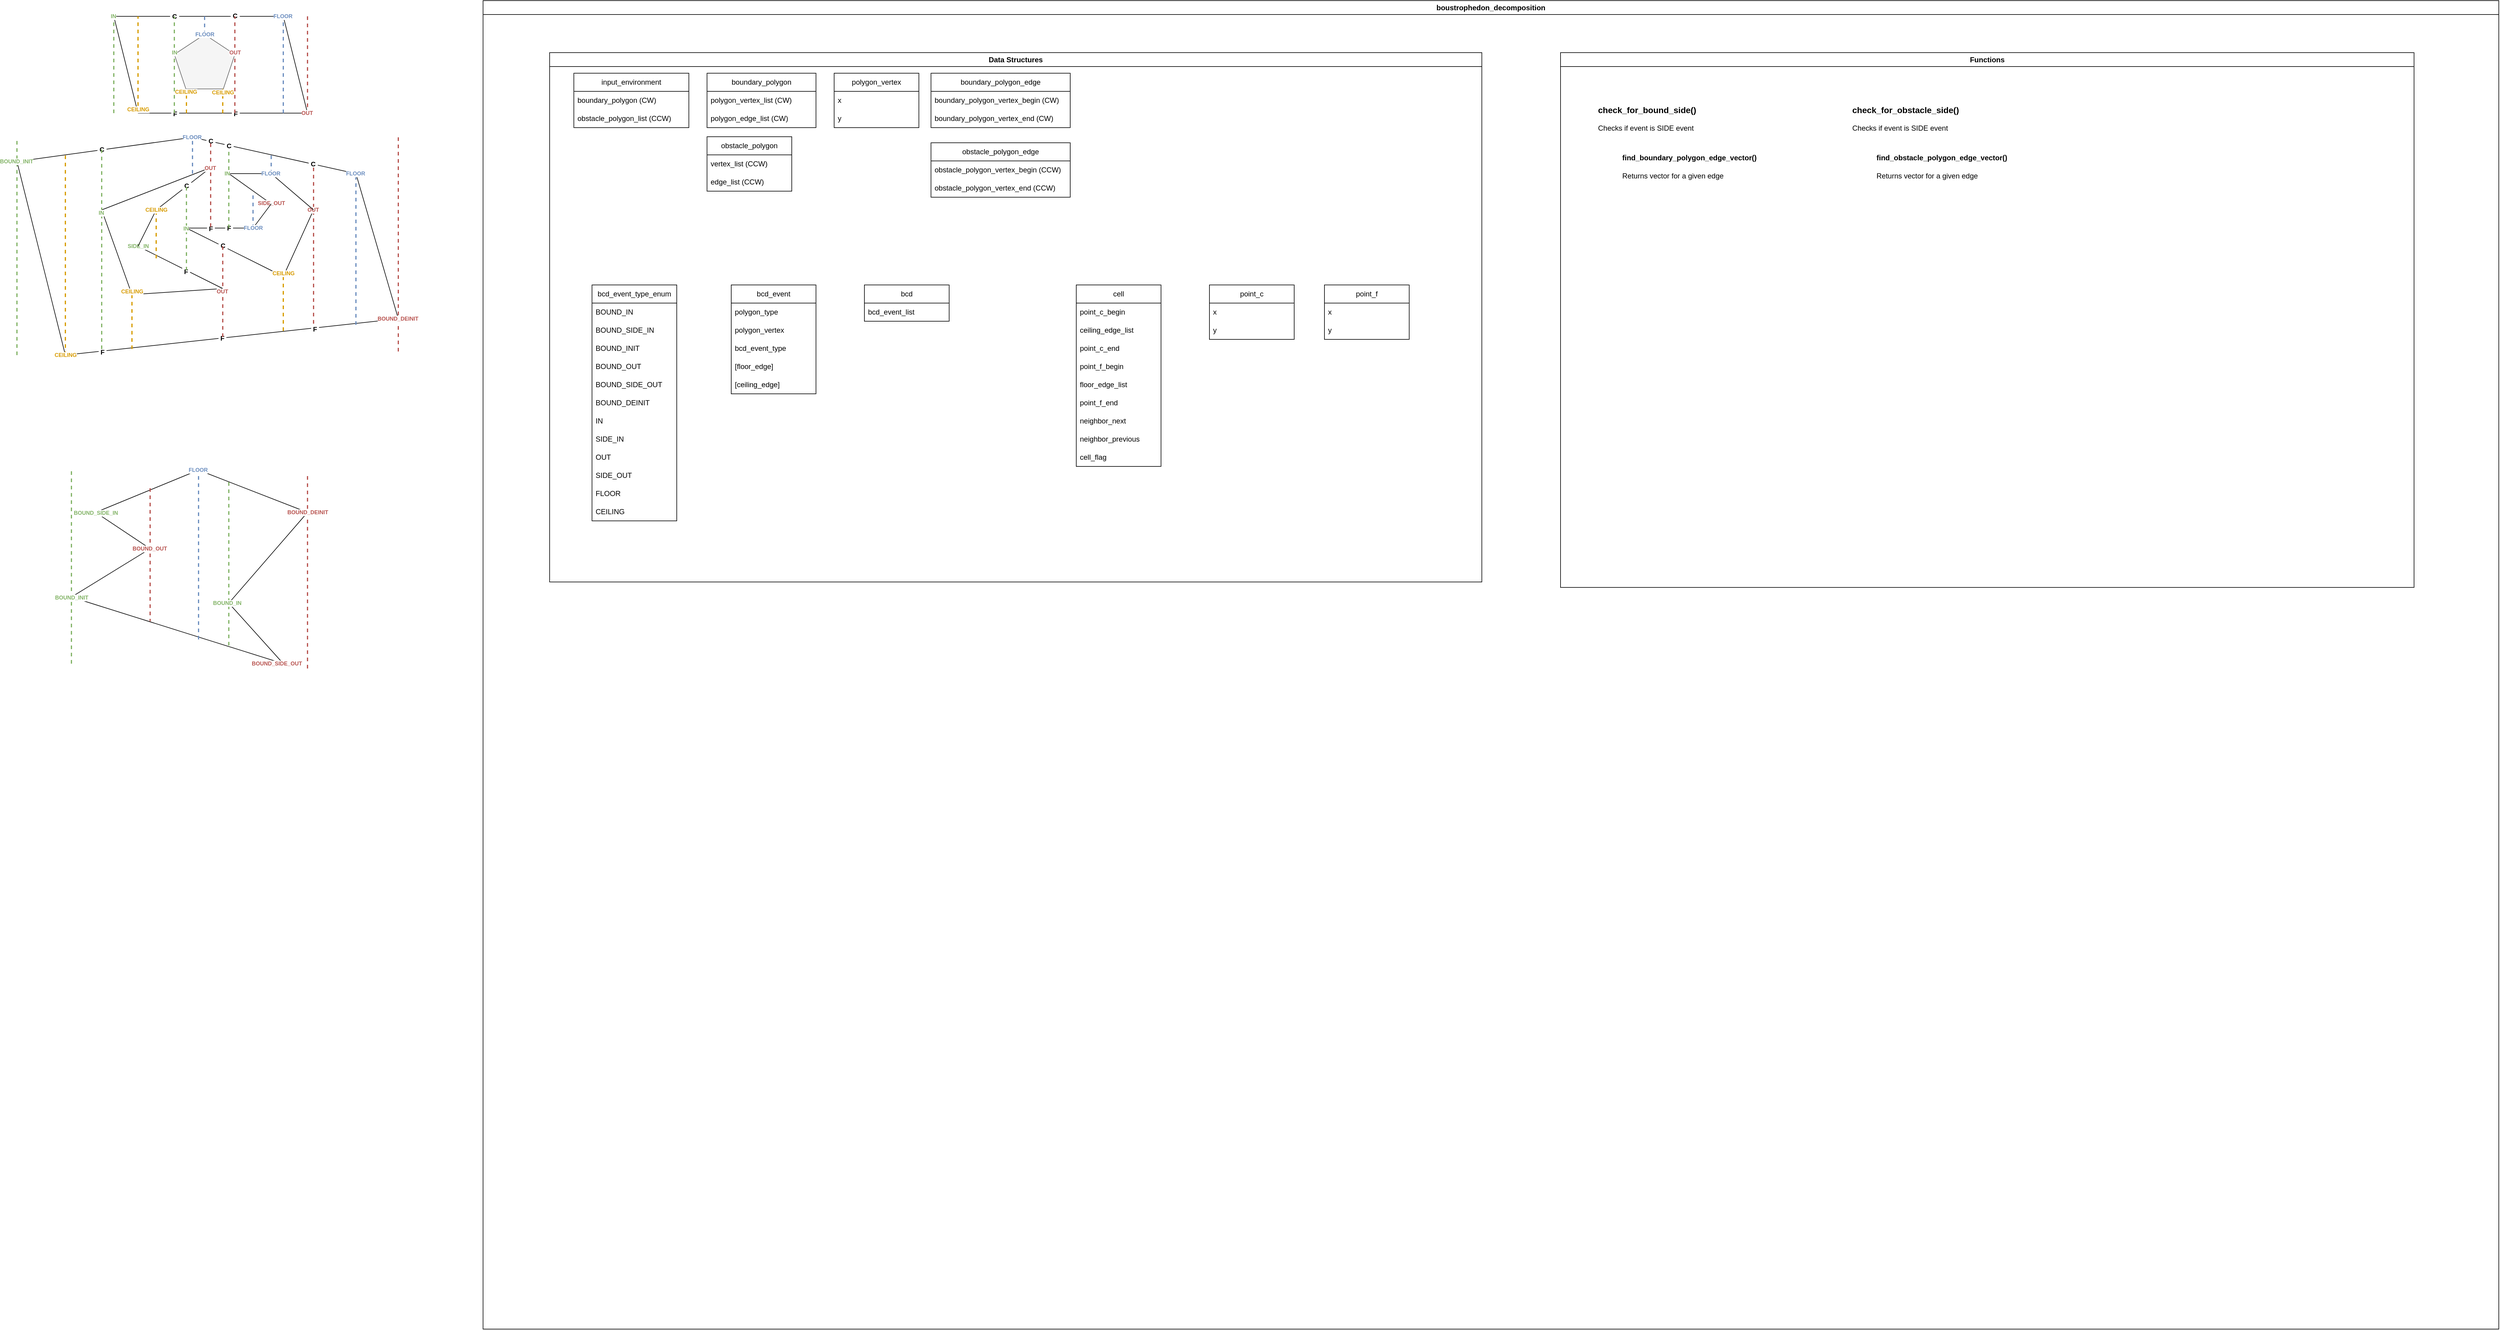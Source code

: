 <mxfile version="28.0.9">
  <diagram name="Puslapis-1" id="qQNCXEhpf6QIPhXDO2md">
    <mxGraphModel dx="2251" dy="593" grid="1" gridSize="10" guides="1" tooltips="1" connect="1" arrows="1" fold="1" page="1" pageScale="1" pageWidth="827" pageHeight="1169" math="0" shadow="0">
      <root>
        <mxCell id="0" />
        <mxCell id="1" parent="0" />
        <mxCell id="4sAh1MofpvRChZBrOxMm-9" value="boustrophedon_decomposition" style="swimlane;whiteSpace=wrap;html=1;" parent="1" vertex="1">
          <mxGeometry x="10" y="14" width="3330" height="2196" as="geometry" />
        </mxCell>
        <mxCell id="4sAh1MofpvRChZBrOxMm-205" value="" style="group" parent="4sAh1MofpvRChZBrOxMm-9" vertex="1" connectable="0">
          <mxGeometry x="110" y="86" width="1540" height="875" as="geometry" />
        </mxCell>
        <mxCell id="4sAh1MofpvRChZBrOxMm-10" value="boundary_polygon" style="swimlane;fontStyle=0;childLayout=stackLayout;horizontal=1;startSize=30;horizontalStack=0;resizeParent=1;resizeParentMax=0;resizeLast=0;collapsible=1;marginBottom=0;whiteSpace=wrap;html=1;" parent="4sAh1MofpvRChZBrOxMm-205" vertex="1">
          <mxGeometry x="260" y="34" width="180" height="90" as="geometry" />
        </mxCell>
        <mxCell id="4sAh1MofpvRChZBrOxMm-12" value="polygon_vertex_list (CW)" style="text;strokeColor=none;fillColor=none;align=left;verticalAlign=middle;spacingLeft=4;spacingRight=4;overflow=hidden;points=[[0,0.5],[1,0.5]];portConstraint=eastwest;rotatable=0;whiteSpace=wrap;html=1;" parent="4sAh1MofpvRChZBrOxMm-10" vertex="1">
          <mxGeometry y="30" width="180" height="30" as="geometry" />
        </mxCell>
        <mxCell id="4sAh1MofpvRChZBrOxMm-18" value="polygon_edge_list (CW)" style="text;strokeColor=none;fillColor=none;align=left;verticalAlign=middle;spacingLeft=4;spacingRight=4;overflow=hidden;points=[[0,0.5],[1,0.5]];portConstraint=eastwest;rotatable=0;whiteSpace=wrap;html=1;" parent="4sAh1MofpvRChZBrOxMm-10" vertex="1">
          <mxGeometry y="60" width="180" height="30" as="geometry" />
        </mxCell>
        <mxCell id="4sAh1MofpvRChZBrOxMm-14" value="polygon_vertex" style="swimlane;fontStyle=0;childLayout=stackLayout;horizontal=1;startSize=30;horizontalStack=0;resizeParent=1;resizeParentMax=0;resizeLast=0;collapsible=1;marginBottom=0;whiteSpace=wrap;html=1;" parent="4sAh1MofpvRChZBrOxMm-205" vertex="1">
          <mxGeometry x="470" y="34" width="140" height="90" as="geometry" />
        </mxCell>
        <mxCell id="4sAh1MofpvRChZBrOxMm-15" value="x" style="text;strokeColor=none;fillColor=none;align=left;verticalAlign=middle;spacingLeft=4;spacingRight=4;overflow=hidden;points=[[0,0.5],[1,0.5]];portConstraint=eastwest;rotatable=0;whiteSpace=wrap;html=1;" parent="4sAh1MofpvRChZBrOxMm-14" vertex="1">
          <mxGeometry y="30" width="140" height="30" as="geometry" />
        </mxCell>
        <mxCell id="4sAh1MofpvRChZBrOxMm-16" value="y" style="text;strokeColor=none;fillColor=none;align=left;verticalAlign=middle;spacingLeft=4;spacingRight=4;overflow=hidden;points=[[0,0.5],[1,0.5]];portConstraint=eastwest;rotatable=0;whiteSpace=wrap;html=1;" parent="4sAh1MofpvRChZBrOxMm-14" vertex="1">
          <mxGeometry y="60" width="140" height="30" as="geometry" />
        </mxCell>
        <mxCell id="4sAh1MofpvRChZBrOxMm-19" value="boundary_polygon_edge" style="swimlane;fontStyle=0;childLayout=stackLayout;horizontal=1;startSize=30;horizontalStack=0;resizeParent=1;resizeParentMax=0;resizeLast=0;collapsible=1;marginBottom=0;whiteSpace=wrap;html=1;" parent="4sAh1MofpvRChZBrOxMm-205" vertex="1">
          <mxGeometry x="630" y="34" width="230" height="90" as="geometry" />
        </mxCell>
        <mxCell id="4sAh1MofpvRChZBrOxMm-20" value="&lt;span style=&quot;text-align: center;&quot;&gt;boundary_&lt;/span&gt;polygon_vertex_begin (CW)" style="text;strokeColor=none;fillColor=none;align=left;verticalAlign=middle;spacingLeft=4;spacingRight=4;overflow=hidden;points=[[0,0.5],[1,0.5]];portConstraint=eastwest;rotatable=0;whiteSpace=wrap;html=1;" parent="4sAh1MofpvRChZBrOxMm-19" vertex="1">
          <mxGeometry y="30" width="230" height="30" as="geometry" />
        </mxCell>
        <mxCell id="4sAh1MofpvRChZBrOxMm-21" value="&lt;span style=&quot;text-align: center;&quot;&gt;boundary_&lt;/span&gt;polygon_vertex_end (CW)" style="text;strokeColor=none;fillColor=none;align=left;verticalAlign=middle;spacingLeft=4;spacingRight=4;overflow=hidden;points=[[0,0.5],[1,0.5]];portConstraint=eastwest;rotatable=0;whiteSpace=wrap;html=1;" parent="4sAh1MofpvRChZBrOxMm-19" vertex="1">
          <mxGeometry y="60" width="230" height="30" as="geometry" />
        </mxCell>
        <mxCell id="4sAh1MofpvRChZBrOxMm-25" value="obstacle_polygon" style="swimlane;fontStyle=0;childLayout=stackLayout;horizontal=1;startSize=30;horizontalStack=0;resizeParent=1;resizeParentMax=0;resizeLast=0;collapsible=1;marginBottom=0;whiteSpace=wrap;html=1;" parent="4sAh1MofpvRChZBrOxMm-205" vertex="1">
          <mxGeometry x="260" y="139" width="140" height="90" as="geometry" />
        </mxCell>
        <mxCell id="4sAh1MofpvRChZBrOxMm-26" value="vertex_list (CCW)" style="text;strokeColor=none;fillColor=none;align=left;verticalAlign=middle;spacingLeft=4;spacingRight=4;overflow=hidden;points=[[0,0.5],[1,0.5]];portConstraint=eastwest;rotatable=0;whiteSpace=wrap;html=1;" parent="4sAh1MofpvRChZBrOxMm-25" vertex="1">
          <mxGeometry y="30" width="140" height="30" as="geometry" />
        </mxCell>
        <mxCell id="4sAh1MofpvRChZBrOxMm-27" value="edge_list (CCW)" style="text;strokeColor=none;fillColor=none;align=left;verticalAlign=middle;spacingLeft=4;spacingRight=4;overflow=hidden;points=[[0,0.5],[1,0.5]];portConstraint=eastwest;rotatable=0;whiteSpace=wrap;html=1;" parent="4sAh1MofpvRChZBrOxMm-25" vertex="1">
          <mxGeometry y="60" width="140" height="30" as="geometry" />
        </mxCell>
        <mxCell id="4sAh1MofpvRChZBrOxMm-29" value="bcd_event_type_enum" style="swimlane;fontStyle=0;childLayout=stackLayout;horizontal=1;startSize=30;horizontalStack=0;resizeParent=1;resizeParentMax=0;resizeLast=0;collapsible=1;marginBottom=0;whiteSpace=wrap;html=1;" parent="4sAh1MofpvRChZBrOxMm-205" vertex="1">
          <mxGeometry x="70" y="384" width="140" height="390" as="geometry" />
        </mxCell>
        <mxCell id="4sAh1MofpvRChZBrOxMm-177" value="BOUND_IN" style="text;strokeColor=none;fillColor=none;align=left;verticalAlign=middle;spacingLeft=4;spacingRight=4;overflow=hidden;points=[[0,0.5],[1,0.5]];portConstraint=eastwest;rotatable=0;whiteSpace=wrap;html=1;" parent="4sAh1MofpvRChZBrOxMm-29" vertex="1">
          <mxGeometry y="30" width="140" height="30" as="geometry" />
        </mxCell>
        <mxCell id="4sAh1MofpvRChZBrOxMm-202" value="BOUND_SIDE_IN" style="text;strokeColor=none;fillColor=none;align=left;verticalAlign=middle;spacingLeft=4;spacingRight=4;overflow=hidden;points=[[0,0.5],[1,0.5]];portConstraint=eastwest;rotatable=0;whiteSpace=wrap;html=1;" parent="4sAh1MofpvRChZBrOxMm-29" vertex="1">
          <mxGeometry y="60" width="140" height="30" as="geometry" />
        </mxCell>
        <mxCell id="4sAh1MofpvRChZBrOxMm-191" value="BOUND_INIT" style="text;strokeColor=none;fillColor=none;align=left;verticalAlign=middle;spacingLeft=4;spacingRight=4;overflow=hidden;points=[[0,0.5],[1,0.5]];portConstraint=eastwest;rotatable=0;whiteSpace=wrap;html=1;" parent="4sAh1MofpvRChZBrOxMm-29" vertex="1">
          <mxGeometry y="90" width="140" height="30" as="geometry" />
        </mxCell>
        <mxCell id="4sAh1MofpvRChZBrOxMm-178" value="BOUND_OUT" style="text;strokeColor=none;fillColor=none;align=left;verticalAlign=middle;spacingLeft=4;spacingRight=4;overflow=hidden;points=[[0,0.5],[1,0.5]];portConstraint=eastwest;rotatable=0;whiteSpace=wrap;html=1;" parent="4sAh1MofpvRChZBrOxMm-29" vertex="1">
          <mxGeometry y="120" width="140" height="30" as="geometry" />
        </mxCell>
        <mxCell id="4sAh1MofpvRChZBrOxMm-203" value="BOUND_SIDE_OUT" style="text;strokeColor=none;fillColor=none;align=left;verticalAlign=middle;spacingLeft=4;spacingRight=4;overflow=hidden;points=[[0,0.5],[1,0.5]];portConstraint=eastwest;rotatable=0;whiteSpace=wrap;html=1;" parent="4sAh1MofpvRChZBrOxMm-29" vertex="1">
          <mxGeometry y="150" width="140" height="30" as="geometry" />
        </mxCell>
        <mxCell id="4sAh1MofpvRChZBrOxMm-192" value="BOUND_DEINIT" style="text;strokeColor=none;fillColor=none;align=left;verticalAlign=middle;spacingLeft=4;spacingRight=4;overflow=hidden;points=[[0,0.5],[1,0.5]];portConstraint=eastwest;rotatable=0;whiteSpace=wrap;html=1;" parent="4sAh1MofpvRChZBrOxMm-29" vertex="1">
          <mxGeometry y="180" width="140" height="30" as="geometry" />
        </mxCell>
        <mxCell id="4sAh1MofpvRChZBrOxMm-30" value="IN" style="text;strokeColor=none;fillColor=none;align=left;verticalAlign=middle;spacingLeft=4;spacingRight=4;overflow=hidden;points=[[0,0.5],[1,0.5]];portConstraint=eastwest;rotatable=0;whiteSpace=wrap;html=1;" parent="4sAh1MofpvRChZBrOxMm-29" vertex="1">
          <mxGeometry y="210" width="140" height="30" as="geometry" />
        </mxCell>
        <mxCell id="4sAh1MofpvRChZBrOxMm-175" value="SIDE_IN" style="text;strokeColor=none;fillColor=none;align=left;verticalAlign=middle;spacingLeft=4;spacingRight=4;overflow=hidden;points=[[0,0.5],[1,0.5]];portConstraint=eastwest;rotatable=0;whiteSpace=wrap;html=1;" parent="4sAh1MofpvRChZBrOxMm-29" vertex="1">
          <mxGeometry y="240" width="140" height="30" as="geometry" />
        </mxCell>
        <mxCell id="4sAh1MofpvRChZBrOxMm-33" value="OUT" style="text;strokeColor=none;fillColor=none;align=left;verticalAlign=middle;spacingLeft=4;spacingRight=4;overflow=hidden;points=[[0,0.5],[1,0.5]];portConstraint=eastwest;rotatable=0;whiteSpace=wrap;html=1;" parent="4sAh1MofpvRChZBrOxMm-29" vertex="1">
          <mxGeometry y="270" width="140" height="30" as="geometry" />
        </mxCell>
        <mxCell id="4sAh1MofpvRChZBrOxMm-176" value="SIDE_OUT" style="text;strokeColor=none;fillColor=none;align=left;verticalAlign=middle;spacingLeft=4;spacingRight=4;overflow=hidden;points=[[0,0.5],[1,0.5]];portConstraint=eastwest;rotatable=0;whiteSpace=wrap;html=1;" parent="4sAh1MofpvRChZBrOxMm-29" vertex="1">
          <mxGeometry y="300" width="140" height="30" as="geometry" />
        </mxCell>
        <mxCell id="4sAh1MofpvRChZBrOxMm-31" value="FLOOR" style="text;strokeColor=none;fillColor=none;align=left;verticalAlign=middle;spacingLeft=4;spacingRight=4;overflow=hidden;points=[[0,0.5],[1,0.5]];portConstraint=eastwest;rotatable=0;whiteSpace=wrap;html=1;" parent="4sAh1MofpvRChZBrOxMm-29" vertex="1">
          <mxGeometry y="330" width="140" height="30" as="geometry" />
        </mxCell>
        <mxCell id="4sAh1MofpvRChZBrOxMm-32" value="CEILING" style="text;strokeColor=none;fillColor=none;align=left;verticalAlign=middle;spacingLeft=4;spacingRight=4;overflow=hidden;points=[[0,0.5],[1,0.5]];portConstraint=eastwest;rotatable=0;whiteSpace=wrap;html=1;" parent="4sAh1MofpvRChZBrOxMm-29" vertex="1">
          <mxGeometry y="360" width="140" height="30" as="geometry" />
        </mxCell>
        <mxCell id="4sAh1MofpvRChZBrOxMm-5" value="input_environment" style="swimlane;fontStyle=0;childLayout=stackLayout;horizontal=1;startSize=30;horizontalStack=0;resizeParent=1;resizeParentMax=0;resizeLast=0;collapsible=1;marginBottom=0;whiteSpace=wrap;html=1;" parent="4sAh1MofpvRChZBrOxMm-205" vertex="1">
          <mxGeometry x="40" y="34" width="190" height="90" as="geometry" />
        </mxCell>
        <mxCell id="4sAh1MofpvRChZBrOxMm-7" value="boundary_polygon (CW)" style="text;strokeColor=none;fillColor=none;align=left;verticalAlign=middle;spacingLeft=4;spacingRight=4;overflow=hidden;points=[[0,0.5],[1,0.5]];portConstraint=eastwest;rotatable=0;whiteSpace=wrap;html=1;" parent="4sAh1MofpvRChZBrOxMm-5" vertex="1">
          <mxGeometry y="30" width="190" height="30" as="geometry" />
        </mxCell>
        <mxCell id="4sAh1MofpvRChZBrOxMm-8" value="obstacle_polygon_list (CCW)" style="text;strokeColor=none;fillColor=none;align=left;verticalAlign=middle;spacingLeft=4;spacingRight=4;overflow=hidden;points=[[0,0.5],[1,0.5]];portConstraint=eastwest;rotatable=0;whiteSpace=wrap;html=1;" parent="4sAh1MofpvRChZBrOxMm-5" vertex="1">
          <mxGeometry y="60" width="190" height="30" as="geometry" />
        </mxCell>
        <mxCell id="4sAh1MofpvRChZBrOxMm-128" value="obstacle_polygon_edge" style="swimlane;fontStyle=0;childLayout=stackLayout;horizontal=1;startSize=30;horizontalStack=0;resizeParent=1;resizeParentMax=0;resizeLast=0;collapsible=1;marginBottom=0;whiteSpace=wrap;html=1;" parent="4sAh1MofpvRChZBrOxMm-205" vertex="1">
          <mxGeometry x="630" y="149" width="230" height="90" as="geometry" />
        </mxCell>
        <mxCell id="4sAh1MofpvRChZBrOxMm-129" value="&lt;span style=&quot;text-align: center;&quot;&gt;obstacle_&lt;/span&gt;polygon_vertex_begin (CCW)" style="text;strokeColor=none;fillColor=none;align=left;verticalAlign=middle;spacingLeft=4;spacingRight=4;overflow=hidden;points=[[0,0.5],[1,0.5]];portConstraint=eastwest;rotatable=0;whiteSpace=wrap;html=1;" parent="4sAh1MofpvRChZBrOxMm-128" vertex="1">
          <mxGeometry y="30" width="230" height="30" as="geometry" />
        </mxCell>
        <mxCell id="4sAh1MofpvRChZBrOxMm-130" value="&lt;span style=&quot;text-align: center;&quot;&gt;obstacle_&lt;/span&gt;polygon_vertex_end (CCW)" style="text;strokeColor=none;fillColor=none;align=left;verticalAlign=middle;spacingLeft=4;spacingRight=4;overflow=hidden;points=[[0,0.5],[1,0.5]];portConstraint=eastwest;rotatable=0;whiteSpace=wrap;html=1;" parent="4sAh1MofpvRChZBrOxMm-128" vertex="1">
          <mxGeometry y="60" width="230" height="30" as="geometry" />
        </mxCell>
        <mxCell id="4sAh1MofpvRChZBrOxMm-124" value="bcd_event" style="swimlane;fontStyle=0;childLayout=stackLayout;horizontal=1;startSize=30;horizontalStack=0;resizeParent=1;resizeParentMax=0;resizeLast=0;collapsible=1;marginBottom=0;whiteSpace=wrap;html=1;" parent="4sAh1MofpvRChZBrOxMm-205" vertex="1">
          <mxGeometry x="300" y="384" width="140" height="180" as="geometry" />
        </mxCell>
        <mxCell id="4sAh1MofpvRChZBrOxMm-131" value="polygon_type" style="text;strokeColor=none;fillColor=none;align=left;verticalAlign=middle;spacingLeft=4;spacingRight=4;overflow=hidden;points=[[0,0.5],[1,0.5]];portConstraint=eastwest;rotatable=0;whiteSpace=wrap;html=1;" parent="4sAh1MofpvRChZBrOxMm-124" vertex="1">
          <mxGeometry y="30" width="140" height="30" as="geometry" />
        </mxCell>
        <mxCell id="4sAh1MofpvRChZBrOxMm-125" value="polygon_vertex" style="text;strokeColor=none;fillColor=none;align=left;verticalAlign=middle;spacingLeft=4;spacingRight=4;overflow=hidden;points=[[0,0.5],[1,0.5]];portConstraint=eastwest;rotatable=0;whiteSpace=wrap;html=1;" parent="4sAh1MofpvRChZBrOxMm-124" vertex="1">
          <mxGeometry y="60" width="140" height="30" as="geometry" />
        </mxCell>
        <mxCell id="4sAh1MofpvRChZBrOxMm-126" value="bcd_event_type" style="text;strokeColor=none;fillColor=none;align=left;verticalAlign=middle;spacingLeft=4;spacingRight=4;overflow=hidden;points=[[0,0.5],[1,0.5]];portConstraint=eastwest;rotatable=0;whiteSpace=wrap;html=1;" parent="4sAh1MofpvRChZBrOxMm-124" vertex="1">
          <mxGeometry y="90" width="140" height="30" as="geometry" />
        </mxCell>
        <mxCell id="4sAh1MofpvRChZBrOxMm-127" value="[floor_edge]" style="text;strokeColor=none;fillColor=none;align=left;verticalAlign=middle;spacingLeft=4;spacingRight=4;overflow=hidden;points=[[0,0.5],[1,0.5]];portConstraint=eastwest;rotatable=0;whiteSpace=wrap;html=1;" parent="4sAh1MofpvRChZBrOxMm-124" vertex="1">
          <mxGeometry y="120" width="140" height="30" as="geometry" />
        </mxCell>
        <mxCell id="4sAh1MofpvRChZBrOxMm-132" value="[ceiling_edge]" style="text;strokeColor=none;fillColor=none;align=left;verticalAlign=middle;spacingLeft=4;spacingRight=4;overflow=hidden;points=[[0,0.5],[1,0.5]];portConstraint=eastwest;rotatable=0;whiteSpace=wrap;html=1;" parent="4sAh1MofpvRChZBrOxMm-124" vertex="1">
          <mxGeometry y="150" width="140" height="30" as="geometry" />
        </mxCell>
        <mxCell id="4sAh1MofpvRChZBrOxMm-133" value="bcd" style="swimlane;fontStyle=0;childLayout=stackLayout;horizontal=1;startSize=30;horizontalStack=0;resizeParent=1;resizeParentMax=0;resizeLast=0;collapsible=1;marginBottom=0;whiteSpace=wrap;html=1;" parent="4sAh1MofpvRChZBrOxMm-205" vertex="1">
          <mxGeometry x="520" y="384" width="140" height="60" as="geometry" />
        </mxCell>
        <mxCell id="4sAh1MofpvRChZBrOxMm-134" value="bcd_event_list" style="text;strokeColor=none;fillColor=none;align=left;verticalAlign=middle;spacingLeft=4;spacingRight=4;overflow=hidden;points=[[0,0.5],[1,0.5]];portConstraint=eastwest;rotatable=0;whiteSpace=wrap;html=1;" parent="4sAh1MofpvRChZBrOxMm-133" vertex="1">
          <mxGeometry y="30" width="140" height="30" as="geometry" />
        </mxCell>
        <mxCell id="4sAh1MofpvRChZBrOxMm-137" value="cell" style="swimlane;fontStyle=0;childLayout=stackLayout;horizontal=1;startSize=30;horizontalStack=0;resizeParent=1;resizeParentMax=0;resizeLast=0;collapsible=1;marginBottom=0;whiteSpace=wrap;html=1;" parent="4sAh1MofpvRChZBrOxMm-205" vertex="1">
          <mxGeometry x="870" y="384" width="140" height="300" as="geometry" />
        </mxCell>
        <mxCell id="4sAh1MofpvRChZBrOxMm-152" value="point_c_begin" style="text;strokeColor=none;fillColor=none;align=left;verticalAlign=middle;spacingLeft=4;spacingRight=4;overflow=hidden;points=[[0,0.5],[1,0.5]];portConstraint=eastwest;rotatable=0;whiteSpace=wrap;html=1;" parent="4sAh1MofpvRChZBrOxMm-137" vertex="1">
          <mxGeometry y="30" width="140" height="30" as="geometry" />
        </mxCell>
        <mxCell id="4sAh1MofpvRChZBrOxMm-139" value="ceiling_edge_list" style="text;strokeColor=none;fillColor=none;align=left;verticalAlign=middle;spacingLeft=4;spacingRight=4;overflow=hidden;points=[[0,0.5],[1,0.5]];portConstraint=eastwest;rotatable=0;whiteSpace=wrap;html=1;" parent="4sAh1MofpvRChZBrOxMm-137" vertex="1">
          <mxGeometry y="60" width="140" height="30" as="geometry" />
        </mxCell>
        <mxCell id="4sAh1MofpvRChZBrOxMm-153" value="point_c_end" style="text;strokeColor=none;fillColor=none;align=left;verticalAlign=middle;spacingLeft=4;spacingRight=4;overflow=hidden;points=[[0,0.5],[1,0.5]];portConstraint=eastwest;rotatable=0;whiteSpace=wrap;html=1;" parent="4sAh1MofpvRChZBrOxMm-137" vertex="1">
          <mxGeometry y="90" width="140" height="30" as="geometry" />
        </mxCell>
        <mxCell id="4sAh1MofpvRChZBrOxMm-154" value="point_f_begin" style="text;strokeColor=none;fillColor=none;align=left;verticalAlign=middle;spacingLeft=4;spacingRight=4;overflow=hidden;points=[[0,0.5],[1,0.5]];portConstraint=eastwest;rotatable=0;whiteSpace=wrap;html=1;" parent="4sAh1MofpvRChZBrOxMm-137" vertex="1">
          <mxGeometry y="120" width="140" height="30" as="geometry" />
        </mxCell>
        <mxCell id="4sAh1MofpvRChZBrOxMm-138" value="floor_edge_list" style="text;strokeColor=none;fillColor=none;align=left;verticalAlign=middle;spacingLeft=4;spacingRight=4;overflow=hidden;points=[[0,0.5],[1,0.5]];portConstraint=eastwest;rotatable=0;whiteSpace=wrap;html=1;" parent="4sAh1MofpvRChZBrOxMm-137" vertex="1">
          <mxGeometry y="150" width="140" height="30" as="geometry" />
        </mxCell>
        <mxCell id="4sAh1MofpvRChZBrOxMm-155" value="point_f_end" style="text;strokeColor=none;fillColor=none;align=left;verticalAlign=middle;spacingLeft=4;spacingRight=4;overflow=hidden;points=[[0,0.5],[1,0.5]];portConstraint=eastwest;rotatable=0;whiteSpace=wrap;html=1;" parent="4sAh1MofpvRChZBrOxMm-137" vertex="1">
          <mxGeometry y="180" width="140" height="30" as="geometry" />
        </mxCell>
        <mxCell id="4sAh1MofpvRChZBrOxMm-141" value="neighbor_next" style="text;strokeColor=none;fillColor=none;align=left;verticalAlign=middle;spacingLeft=4;spacingRight=4;overflow=hidden;points=[[0,0.5],[1,0.5]];portConstraint=eastwest;rotatable=0;whiteSpace=wrap;html=1;" parent="4sAh1MofpvRChZBrOxMm-137" vertex="1">
          <mxGeometry y="210" width="140" height="30" as="geometry" />
        </mxCell>
        <mxCell id="4sAh1MofpvRChZBrOxMm-142" value="neighbor_previous" style="text;strokeColor=none;fillColor=none;align=left;verticalAlign=middle;spacingLeft=4;spacingRight=4;overflow=hidden;points=[[0,0.5],[1,0.5]];portConstraint=eastwest;rotatable=0;whiteSpace=wrap;html=1;" parent="4sAh1MofpvRChZBrOxMm-137" vertex="1">
          <mxGeometry y="240" width="140" height="30" as="geometry" />
        </mxCell>
        <mxCell id="4sAh1MofpvRChZBrOxMm-143" value="cell_flag" style="text;strokeColor=none;fillColor=none;align=left;verticalAlign=middle;spacingLeft=4;spacingRight=4;overflow=hidden;points=[[0,0.5],[1,0.5]];portConstraint=eastwest;rotatable=0;whiteSpace=wrap;html=1;" parent="4sAh1MofpvRChZBrOxMm-137" vertex="1">
          <mxGeometry y="270" width="140" height="30" as="geometry" />
        </mxCell>
        <mxCell id="4sAh1MofpvRChZBrOxMm-144" value="point_c" style="swimlane;fontStyle=0;childLayout=stackLayout;horizontal=1;startSize=30;horizontalStack=0;resizeParent=1;resizeParentMax=0;resizeLast=0;collapsible=1;marginBottom=0;whiteSpace=wrap;html=1;" parent="4sAh1MofpvRChZBrOxMm-205" vertex="1">
          <mxGeometry x="1090" y="384" width="140" height="90" as="geometry" />
        </mxCell>
        <mxCell id="4sAh1MofpvRChZBrOxMm-145" value="x" style="text;strokeColor=none;fillColor=none;align=left;verticalAlign=middle;spacingLeft=4;spacingRight=4;overflow=hidden;points=[[0,0.5],[1,0.5]];portConstraint=eastwest;rotatable=0;whiteSpace=wrap;html=1;" parent="4sAh1MofpvRChZBrOxMm-144" vertex="1">
          <mxGeometry y="30" width="140" height="30" as="geometry" />
        </mxCell>
        <mxCell id="4sAh1MofpvRChZBrOxMm-146" value="y" style="text;strokeColor=none;fillColor=none;align=left;verticalAlign=middle;spacingLeft=4;spacingRight=4;overflow=hidden;points=[[0,0.5],[1,0.5]];portConstraint=eastwest;rotatable=0;whiteSpace=wrap;html=1;" parent="4sAh1MofpvRChZBrOxMm-144" vertex="1">
          <mxGeometry y="60" width="140" height="30" as="geometry" />
        </mxCell>
        <mxCell id="4sAh1MofpvRChZBrOxMm-148" value="point_f" style="swimlane;fontStyle=0;childLayout=stackLayout;horizontal=1;startSize=30;horizontalStack=0;resizeParent=1;resizeParentMax=0;resizeLast=0;collapsible=1;marginBottom=0;whiteSpace=wrap;html=1;" parent="4sAh1MofpvRChZBrOxMm-205" vertex="1">
          <mxGeometry x="1280" y="384" width="140" height="90" as="geometry" />
        </mxCell>
        <mxCell id="4sAh1MofpvRChZBrOxMm-149" value="x" style="text;strokeColor=none;fillColor=none;align=left;verticalAlign=middle;spacingLeft=4;spacingRight=4;overflow=hidden;points=[[0,0.5],[1,0.5]];portConstraint=eastwest;rotatable=0;whiteSpace=wrap;html=1;" parent="4sAh1MofpvRChZBrOxMm-148" vertex="1">
          <mxGeometry y="30" width="140" height="30" as="geometry" />
        </mxCell>
        <mxCell id="4sAh1MofpvRChZBrOxMm-150" value="y" style="text;strokeColor=none;fillColor=none;align=left;verticalAlign=middle;spacingLeft=4;spacingRight=4;overflow=hidden;points=[[0,0.5],[1,0.5]];portConstraint=eastwest;rotatable=0;whiteSpace=wrap;html=1;" parent="4sAh1MofpvRChZBrOxMm-148" vertex="1">
          <mxGeometry y="60" width="140" height="30" as="geometry" />
        </mxCell>
        <mxCell id="4sAh1MofpvRChZBrOxMm-204" value="Data Structures" style="swimlane;whiteSpace=wrap;html=1;" parent="4sAh1MofpvRChZBrOxMm-205" vertex="1">
          <mxGeometry width="1540" height="875" as="geometry" />
        </mxCell>
        <mxCell id="4sAh1MofpvRChZBrOxMm-206" value="Functions" style="swimlane;whiteSpace=wrap;html=1;" parent="4sAh1MofpvRChZBrOxMm-9" vertex="1">
          <mxGeometry x="1780" y="86" width="1410" height="884" as="geometry" />
        </mxCell>
        <mxCell id="4sAh1MofpvRChZBrOxMm-208" value="&lt;h4 style=&quot;margin-top: 0px;&quot;&gt;find_boundary_polygon_edge_vector()&lt;/h4&gt;&lt;p&gt;Returns vector for a given edge&lt;/p&gt;" style="text;html=1;whiteSpace=wrap;overflow=hidden;rounded=0;" parent="4sAh1MofpvRChZBrOxMm-206" vertex="1">
          <mxGeometry x="100" y="160" width="330" height="81" as="geometry" />
        </mxCell>
        <mxCell id="4sAh1MofpvRChZBrOxMm-209" value="&lt;h3 style=&quot;margin-top: 0px;&quot;&gt;check_for_bound_side()&lt;/h3&gt;&lt;p&gt;Checks if event is SIDE event&lt;/p&gt;" style="text;html=1;whiteSpace=wrap;overflow=hidden;rounded=0;" parent="4sAh1MofpvRChZBrOxMm-206" vertex="1">
          <mxGeometry x="60" y="80" width="180" height="80" as="geometry" />
        </mxCell>
        <mxCell id="4sAh1MofpvRChZBrOxMm-210" value="&lt;h4 style=&quot;margin-top: 0px;&quot;&gt;find_obstacle_polygon_edge_vector()&lt;/h4&gt;&lt;p&gt;Returns vector for a given edge&lt;/p&gt;" style="text;html=1;whiteSpace=wrap;overflow=hidden;rounded=0;" parent="4sAh1MofpvRChZBrOxMm-206" vertex="1">
          <mxGeometry x="520" y="160" width="330" height="81" as="geometry" />
        </mxCell>
        <mxCell id="4sAh1MofpvRChZBrOxMm-211" value="&lt;h3 style=&quot;margin-top: 0px;&quot;&gt;check_for_obstacle_side()&lt;/h3&gt;&lt;p&gt;Checks if event is SIDE event&lt;/p&gt;" style="text;html=1;whiteSpace=wrap;overflow=hidden;rounded=0;" parent="4sAh1MofpvRChZBrOxMm-206" vertex="1">
          <mxGeometry x="480" y="80" width="180" height="80" as="geometry" />
        </mxCell>
        <mxCell id="4sAh1MofpvRChZBrOxMm-41" value="" style="endArrow=none;html=1;rounded=0;" parent="1" edge="1">
          <mxGeometry width="50" height="50" relative="1" as="geometry">
            <mxPoint x="-600" y="40" as="sourcePoint" />
            <mxPoint x="-320" y="40" as="targetPoint" />
          </mxGeometry>
        </mxCell>
        <mxCell id="4sAh1MofpvRChZBrOxMm-171" value="&lt;b&gt;&amp;nbsp;C&amp;nbsp;&lt;/b&gt;" style="edgeLabel;html=1;align=center;verticalAlign=middle;resizable=0;points=[];" parent="4sAh1MofpvRChZBrOxMm-41" vertex="1" connectable="0">
          <mxGeometry x="0.429" y="1" relative="1" as="geometry">
            <mxPoint as="offset" />
          </mxGeometry>
        </mxCell>
        <mxCell id="4sAh1MofpvRChZBrOxMm-172" value="&lt;b&gt;&amp;nbsp;C&amp;nbsp;&lt;/b&gt;" style="edgeLabel;html=1;align=center;verticalAlign=middle;resizable=0;points=[];" parent="4sAh1MofpvRChZBrOxMm-41" vertex="1" connectable="0">
          <mxGeometry x="-0.287" relative="1" as="geometry">
            <mxPoint as="offset" />
          </mxGeometry>
        </mxCell>
        <mxCell id="4sAh1MofpvRChZBrOxMm-42" value="" style="endArrow=none;html=1;rounded=0;" parent="1" edge="1">
          <mxGeometry width="50" height="50" relative="1" as="geometry">
            <mxPoint x="-560" y="200" as="sourcePoint" />
            <mxPoint x="-280" y="200" as="targetPoint" />
          </mxGeometry>
        </mxCell>
        <mxCell id="4sAh1MofpvRChZBrOxMm-173" value="&lt;b&gt;&amp;nbsp;F&amp;nbsp;&lt;/b&gt;" style="edgeLabel;html=1;align=center;verticalAlign=middle;resizable=0;points=[];" parent="4sAh1MofpvRChZBrOxMm-42" vertex="1" connectable="0">
          <mxGeometry x="-0.568" y="-1" relative="1" as="geometry">
            <mxPoint as="offset" />
          </mxGeometry>
        </mxCell>
        <mxCell id="4sAh1MofpvRChZBrOxMm-174" value="&lt;b&gt;&amp;nbsp;F&amp;nbsp;&lt;/b&gt;" style="edgeLabel;html=1;align=center;verticalAlign=middle;resizable=0;points=[];" parent="4sAh1MofpvRChZBrOxMm-42" vertex="1" connectable="0">
          <mxGeometry x="0.146" y="-1" relative="1" as="geometry">
            <mxPoint as="offset" />
          </mxGeometry>
        </mxCell>
        <mxCell id="4sAh1MofpvRChZBrOxMm-43" value="" style="endArrow=none;html=1;rounded=0;" parent="1" edge="1">
          <mxGeometry width="50" height="50" relative="1" as="geometry">
            <mxPoint x="-600" y="40" as="sourcePoint" />
            <mxPoint x="-560" y="200" as="targetPoint" />
          </mxGeometry>
        </mxCell>
        <mxCell id="4sAh1MofpvRChZBrOxMm-44" value="" style="endArrow=none;html=1;rounded=0;" parent="1" edge="1">
          <mxGeometry width="50" height="50" relative="1" as="geometry">
            <mxPoint x="-320" y="40" as="sourcePoint" />
            <mxPoint x="-280" y="200" as="targetPoint" />
          </mxGeometry>
        </mxCell>
        <mxCell id="4sAh1MofpvRChZBrOxMm-45" value="" style="endArrow=none;dashed=1;html=1;rounded=0;strokeWidth=2;fillColor=#ffe6cc;strokeColor=#d79b00;" parent="1" edge="1">
          <mxGeometry width="50" height="50" relative="1" as="geometry">
            <mxPoint x="-560" y="200" as="sourcePoint" />
            <mxPoint x="-560" y="40" as="targetPoint" />
          </mxGeometry>
        </mxCell>
        <mxCell id="4sAh1MofpvRChZBrOxMm-65" value="CEILING" style="edgeLabel;html=1;align=center;verticalAlign=middle;resizable=0;points=[];fontColor=light-dark(#d79b00, #ededed);fontStyle=1;fontSize=9;" parent="4sAh1MofpvRChZBrOxMm-45" vertex="1" connectable="0">
          <mxGeometry x="-0.927" relative="1" as="geometry">
            <mxPoint as="offset" />
          </mxGeometry>
        </mxCell>
        <mxCell id="4sAh1MofpvRChZBrOxMm-52" value="" style="endArrow=none;dashed=1;html=1;rounded=0;fillColor=#dae8fc;strokeColor=#6c8ebf;strokeWidth=2;" parent="1" edge="1">
          <mxGeometry width="50" height="50" relative="1" as="geometry">
            <mxPoint x="-320" y="200" as="sourcePoint" />
            <mxPoint x="-320" y="40" as="targetPoint" />
          </mxGeometry>
        </mxCell>
        <mxCell id="4sAh1MofpvRChZBrOxMm-66" value="FLOOR" style="edgeLabel;html=1;align=center;verticalAlign=middle;resizable=0;points=[];fontColor=light-dark(#6c8ebf, #ededed);fontStyle=1;fontSize=9;" parent="4sAh1MofpvRChZBrOxMm-52" vertex="1" connectable="0">
          <mxGeometry x="0.864" y="1" relative="1" as="geometry">
            <mxPoint y="-11" as="offset" />
          </mxGeometry>
        </mxCell>
        <mxCell id="4sAh1MofpvRChZBrOxMm-53" value="" style="endArrow=none;dashed=1;html=1;rounded=0;fillColor=#d5e8d4;strokeColor=#82b366;strokeWidth=2;" parent="1" edge="1">
          <mxGeometry width="50" height="50" relative="1" as="geometry">
            <mxPoint x="-600" y="200" as="sourcePoint" />
            <mxPoint x="-600" y="40" as="targetPoint" />
          </mxGeometry>
        </mxCell>
        <mxCell id="4sAh1MofpvRChZBrOxMm-58" value="IN" style="edgeLabel;html=1;align=center;verticalAlign=middle;resizable=0;points=[];fontColor=light-dark(#82b366, #ededed);fontStyle=1;fontSize=9;" parent="4sAh1MofpvRChZBrOxMm-53" vertex="1" connectable="0">
          <mxGeometry x="-0.058" y="1" relative="1" as="geometry">
            <mxPoint y="-85" as="offset" />
          </mxGeometry>
        </mxCell>
        <mxCell id="4sAh1MofpvRChZBrOxMm-54" value="" style="endArrow=none;dashed=1;html=1;rounded=0;fillColor=#f8cecc;strokeColor=#b85450;strokeWidth=2;" parent="1" edge="1">
          <mxGeometry width="50" height="50" relative="1" as="geometry">
            <mxPoint x="-280" y="40" as="sourcePoint" />
            <mxPoint x="-280" y="200" as="targetPoint" />
          </mxGeometry>
        </mxCell>
        <mxCell id="4sAh1MofpvRChZBrOxMm-61" value="OUT" style="edgeLabel;html=1;align=center;verticalAlign=middle;resizable=0;points=[];fontColor=light-dark(#b85450, #ededed);fontStyle=1;fontSize=9;" parent="4sAh1MofpvRChZBrOxMm-54" vertex="1" connectable="0">
          <mxGeometry x="0.707" y="-1" relative="1" as="geometry">
            <mxPoint y="23" as="offset" />
          </mxGeometry>
        </mxCell>
        <mxCell id="4sAh1MofpvRChZBrOxMm-56" value="" style="whiteSpace=wrap;html=1;shape=mxgraph.basic.pentagon;fillColor=#f5f5f5;fontColor=#333333;strokeColor=#666666;" parent="1" vertex="1">
          <mxGeometry x="-500" y="70" width="100" height="90" as="geometry" />
        </mxCell>
        <mxCell id="4sAh1MofpvRChZBrOxMm-47" value="" style="endArrow=none;dashed=1;html=1;rounded=0;fillColor=#d5e8d4;strokeColor=#82b366;strokeWidth=2;" parent="1" edge="1">
          <mxGeometry width="50" height="50" relative="1" as="geometry">
            <mxPoint x="-500" y="200" as="sourcePoint" />
            <mxPoint x="-500" y="40" as="targetPoint" />
          </mxGeometry>
        </mxCell>
        <mxCell id="4sAh1MofpvRChZBrOxMm-59" value="IN" style="edgeLabel;html=1;align=center;verticalAlign=middle;resizable=0;points=[];fontColor=light-dark(#82b366, #ededed);fontStyle=1;labelBackgroundColor=default;labelBorderColor=none;fontSize=9;" parent="4sAh1MofpvRChZBrOxMm-47" vertex="1" connectable="0">
          <mxGeometry x="-0.023" relative="1" as="geometry">
            <mxPoint y="-22" as="offset" />
          </mxGeometry>
        </mxCell>
        <mxCell id="4sAh1MofpvRChZBrOxMm-49" value="" style="endArrow=none;dashed=1;html=1;rounded=0;fillColor=#ffe6cc;strokeColor=#d79b00;strokeWidth=2;" parent="1" edge="1">
          <mxGeometry width="50" height="50" relative="1" as="geometry">
            <mxPoint x="-480" y="200" as="sourcePoint" />
            <mxPoint x="-480" y="160" as="targetPoint" />
          </mxGeometry>
        </mxCell>
        <mxCell id="4sAh1MofpvRChZBrOxMm-63" value="CEILING" style="edgeLabel;html=1;align=center;verticalAlign=middle;resizable=0;points=[];fontColor=light-dark(#d79b00, #ededed);fontStyle=1;fontSize=9;" parent="4sAh1MofpvRChZBrOxMm-49" vertex="1" connectable="0">
          <mxGeometry x="0.743" y="1" relative="1" as="geometry">
            <mxPoint as="offset" />
          </mxGeometry>
        </mxCell>
        <mxCell id="4sAh1MofpvRChZBrOxMm-50" value="" style="endArrow=none;dashed=1;html=1;rounded=0;fillColor=#dae8fc;strokeColor=#6c8ebf;strokeWidth=2;" parent="1" edge="1">
          <mxGeometry width="50" height="50" relative="1" as="geometry">
            <mxPoint x="-450" y="40" as="sourcePoint" />
            <mxPoint x="-450" y="70" as="targetPoint" />
          </mxGeometry>
        </mxCell>
        <mxCell id="4sAh1MofpvRChZBrOxMm-62" value="FLOOR" style="edgeLabel;html=1;align=center;verticalAlign=middle;resizable=0;points=[];fontColor=light-dark(#6c8ebf, #ededed);fontStyle=1;fontSize=9;" parent="4sAh1MofpvRChZBrOxMm-50" vertex="1" connectable="0">
          <mxGeometry x="0.549" relative="1" as="geometry">
            <mxPoint y="7" as="offset" />
          </mxGeometry>
        </mxCell>
        <mxCell id="4sAh1MofpvRChZBrOxMm-51" value="" style="endArrow=none;dashed=1;html=1;rounded=0;fillColor=#f8cecc;strokeColor=#b85450;strokeWidth=2;" parent="1" edge="1">
          <mxGeometry width="50" height="50" relative="1" as="geometry">
            <mxPoint x="-400" y="200" as="sourcePoint" />
            <mxPoint x="-400" y="40" as="targetPoint" />
          </mxGeometry>
        </mxCell>
        <mxCell id="4sAh1MofpvRChZBrOxMm-60" value="OUT" style="edgeLabel;html=1;align=center;verticalAlign=middle;resizable=0;points=[];fontColor=light-dark(#bb5858, #ededed);labelBorderColor=none;fontStyle=1;fontSize=9;" parent="4sAh1MofpvRChZBrOxMm-51" vertex="1" connectable="0">
          <mxGeometry x="-0.743" y="1" relative="1" as="geometry">
            <mxPoint x="1" y="-80" as="offset" />
          </mxGeometry>
        </mxCell>
        <mxCell id="4sAh1MofpvRChZBrOxMm-57" value="" style="endArrow=none;dashed=1;html=1;rounded=0;fillColor=#ffe6cc;strokeColor=#d79b00;strokeWidth=2;" parent="1" edge="1">
          <mxGeometry width="50" height="50" relative="1" as="geometry">
            <mxPoint x="-420" y="200" as="sourcePoint" />
            <mxPoint x="-420" y="160" as="targetPoint" />
            <Array as="points">
              <mxPoint x="-420" y="180" />
            </Array>
          </mxGeometry>
        </mxCell>
        <mxCell id="4sAh1MofpvRChZBrOxMm-64" value="CEILING" style="edgeLabel;html=1;align=center;verticalAlign=middle;resizable=0;points=[];fontColor=light-dark(#d79b00, #ededed);fontStyle=1;fontSize=9;" parent="4sAh1MofpvRChZBrOxMm-57" vertex="1" connectable="0">
          <mxGeometry x="0.695" relative="1" as="geometry">
            <mxPoint as="offset" />
          </mxGeometry>
        </mxCell>
        <mxCell id="4sAh1MofpvRChZBrOxMm-67" value="" style="endArrow=none;html=1;rounded=0;" parent="1" edge="1">
          <mxGeometry width="50" height="50" relative="1" as="geometry">
            <mxPoint x="-760" y="280" as="sourcePoint" />
            <mxPoint x="-680" y="600" as="targetPoint" />
          </mxGeometry>
        </mxCell>
        <mxCell id="4sAh1MofpvRChZBrOxMm-68" value="" style="endArrow=none;html=1;rounded=0;" parent="1" edge="1">
          <mxGeometry width="50" height="50" relative="1" as="geometry">
            <mxPoint x="-760" y="280" as="sourcePoint" />
            <mxPoint x="-470" y="240" as="targetPoint" />
          </mxGeometry>
        </mxCell>
        <mxCell id="4sAh1MofpvRChZBrOxMm-164" value="&amp;nbsp;&lt;b&gt;C&lt;/b&gt;&amp;nbsp;" style="edgeLabel;html=1;align=center;verticalAlign=middle;resizable=0;points=[];" parent="4sAh1MofpvRChZBrOxMm-68" vertex="1" connectable="0">
          <mxGeometry x="-0.032" y="1" relative="1" as="geometry">
            <mxPoint as="offset" />
          </mxGeometry>
        </mxCell>
        <mxCell id="4sAh1MofpvRChZBrOxMm-69" value="" style="endArrow=none;html=1;rounded=0;" parent="1" edge="1">
          <mxGeometry width="50" height="50" relative="1" as="geometry">
            <mxPoint x="-470" y="240" as="sourcePoint" />
            <mxPoint x="-200" y="300" as="targetPoint" />
          </mxGeometry>
        </mxCell>
        <mxCell id="4sAh1MofpvRChZBrOxMm-165" value="&amp;nbsp;&lt;b&gt;C&lt;/b&gt;&amp;nbsp;" style="edgeLabel;html=1;align=center;verticalAlign=middle;resizable=0;points=[];" parent="4sAh1MofpvRChZBrOxMm-69" vertex="1" connectable="0">
          <mxGeometry x="-0.778" y="1" relative="1" as="geometry">
            <mxPoint as="offset" />
          </mxGeometry>
        </mxCell>
        <mxCell id="4sAh1MofpvRChZBrOxMm-166" value="&amp;nbsp;&lt;b&gt;C&lt;/b&gt;&amp;nbsp;" style="edgeLabel;html=1;align=center;verticalAlign=middle;resizable=0;points=[];" parent="4sAh1MofpvRChZBrOxMm-69" vertex="1" connectable="0">
          <mxGeometry x="-0.559" y="-1" relative="1" as="geometry">
            <mxPoint as="offset" />
          </mxGeometry>
        </mxCell>
        <mxCell id="4sAh1MofpvRChZBrOxMm-167" value="&amp;nbsp;&lt;b&gt;C&lt;/b&gt;&amp;nbsp;" style="edgeLabel;html=1;align=center;verticalAlign=middle;resizable=0;points=[];" parent="4sAh1MofpvRChZBrOxMm-69" vertex="1" connectable="0">
          <mxGeometry x="0.472" relative="1" as="geometry">
            <mxPoint as="offset" />
          </mxGeometry>
        </mxCell>
        <mxCell id="4sAh1MofpvRChZBrOxMm-70" value="" style="endArrow=none;html=1;rounded=0;" parent="1" edge="1">
          <mxGeometry width="50" height="50" relative="1" as="geometry">
            <mxPoint x="-680" y="600" as="sourcePoint" />
            <mxPoint x="-130" y="540" as="targetPoint" />
          </mxGeometry>
        </mxCell>
        <mxCell id="4sAh1MofpvRChZBrOxMm-158" value="&lt;b&gt;&amp;nbsp;F&amp;nbsp;&lt;/b&gt;" style="edgeLabel;html=1;align=center;verticalAlign=middle;resizable=0;points=[];" parent="4sAh1MofpvRChZBrOxMm-70" vertex="1" connectable="0">
          <mxGeometry x="-0.782" y="-1" relative="1" as="geometry">
            <mxPoint as="offset" />
          </mxGeometry>
        </mxCell>
        <mxCell id="4sAh1MofpvRChZBrOxMm-159" value="&amp;nbsp;F&amp;nbsp;" style="edgeLabel;html=1;align=center;verticalAlign=middle;resizable=0;points=[];fontStyle=1" parent="4sAh1MofpvRChZBrOxMm-70" vertex="1" connectable="0">
          <mxGeometry x="-0.058" relative="1" as="geometry">
            <mxPoint as="offset" />
          </mxGeometry>
        </mxCell>
        <mxCell id="4sAh1MofpvRChZBrOxMm-160" value="&amp;nbsp;F&amp;nbsp;" style="edgeLabel;html=1;align=center;verticalAlign=middle;resizable=0;points=[];fontStyle=1" parent="4sAh1MofpvRChZBrOxMm-70" vertex="1" connectable="0">
          <mxGeometry x="0.494" y="-2" relative="1" as="geometry">
            <mxPoint as="offset" />
          </mxGeometry>
        </mxCell>
        <mxCell id="4sAh1MofpvRChZBrOxMm-71" value="" style="endArrow=none;html=1;rounded=0;" parent="1" edge="1">
          <mxGeometry width="50" height="50" relative="1" as="geometry">
            <mxPoint x="-200" y="300" as="sourcePoint" />
            <mxPoint x="-130" y="540" as="targetPoint" />
          </mxGeometry>
        </mxCell>
        <mxCell id="4sAh1MofpvRChZBrOxMm-72" value="" style="endArrow=none;html=1;rounded=0;" parent="1" edge="1">
          <mxGeometry width="50" height="50" relative="1" as="geometry">
            <mxPoint x="-440" y="290" as="sourcePoint" />
            <mxPoint x="-620" y="360" as="targetPoint" />
          </mxGeometry>
        </mxCell>
        <mxCell id="4sAh1MofpvRChZBrOxMm-73" value="" style="endArrow=none;html=1;rounded=0;" parent="1" edge="1">
          <mxGeometry width="50" height="50" relative="1" as="geometry">
            <mxPoint x="-620" y="360" as="sourcePoint" />
            <mxPoint x="-570" y="500" as="targetPoint" />
          </mxGeometry>
        </mxCell>
        <mxCell id="4sAh1MofpvRChZBrOxMm-74" value="" style="endArrow=none;html=1;rounded=0;" parent="1" edge="1">
          <mxGeometry width="50" height="50" relative="1" as="geometry">
            <mxPoint x="-570" y="500" as="sourcePoint" />
            <mxPoint x="-420" y="490" as="targetPoint" />
          </mxGeometry>
        </mxCell>
        <mxCell id="4sAh1MofpvRChZBrOxMm-75" value="" style="endArrow=none;html=1;rounded=0;" parent="1" edge="1">
          <mxGeometry width="50" height="50" relative="1" as="geometry">
            <mxPoint x="-420" y="490" as="sourcePoint" />
            <mxPoint x="-560" y="420" as="targetPoint" />
          </mxGeometry>
        </mxCell>
        <mxCell id="4sAh1MofpvRChZBrOxMm-163" value="&amp;nbsp;F&amp;nbsp;" style="edgeLabel;html=1;align=center;verticalAlign=middle;resizable=0;points=[];fontStyle=1" parent="4sAh1MofpvRChZBrOxMm-75" vertex="1" connectable="0">
          <mxGeometry x="-0.134" y="2" relative="1" as="geometry">
            <mxPoint as="offset" />
          </mxGeometry>
        </mxCell>
        <mxCell id="4sAh1MofpvRChZBrOxMm-76" value="" style="endArrow=none;html=1;rounded=0;" parent="1" edge="1">
          <mxGeometry width="50" height="50" relative="1" as="geometry">
            <mxPoint x="-530" y="360" as="sourcePoint" />
            <mxPoint x="-440" y="290" as="targetPoint" />
          </mxGeometry>
        </mxCell>
        <mxCell id="4sAh1MofpvRChZBrOxMm-168" value="&amp;nbsp;&lt;b&gt;C&lt;/b&gt;&amp;nbsp;" style="edgeLabel;html=1;align=center;verticalAlign=middle;resizable=0;points=[];" parent="4sAh1MofpvRChZBrOxMm-76" vertex="1" connectable="0">
          <mxGeometry x="0.127" y="1" relative="1" as="geometry">
            <mxPoint as="offset" />
          </mxGeometry>
        </mxCell>
        <mxCell id="4sAh1MofpvRChZBrOxMm-77" value="" style="endArrow=none;html=1;rounded=0;" parent="1" edge="1">
          <mxGeometry width="50" height="50" relative="1" as="geometry">
            <mxPoint x="-480" y="390" as="sourcePoint" />
            <mxPoint x="-370" y="390" as="targetPoint" />
          </mxGeometry>
        </mxCell>
        <mxCell id="4sAh1MofpvRChZBrOxMm-161" value="&amp;nbsp;F&amp;nbsp;" style="edgeLabel;html=1;align=center;verticalAlign=middle;resizable=0;points=[];fontStyle=1" parent="4sAh1MofpvRChZBrOxMm-77" vertex="1" connectable="0">
          <mxGeometry x="0.26" relative="1" as="geometry">
            <mxPoint as="offset" />
          </mxGeometry>
        </mxCell>
        <mxCell id="4sAh1MofpvRChZBrOxMm-162" value="&amp;nbsp;F&amp;nbsp;" style="edgeLabel;html=1;align=center;verticalAlign=middle;resizable=0;points=[];fontStyle=1" parent="4sAh1MofpvRChZBrOxMm-77" vertex="1" connectable="0">
          <mxGeometry x="-0.281" y="-1" relative="1" as="geometry">
            <mxPoint as="offset" />
          </mxGeometry>
        </mxCell>
        <mxCell id="4sAh1MofpvRChZBrOxMm-78" value="" style="endArrow=none;html=1;rounded=0;" parent="1" edge="1">
          <mxGeometry width="50" height="50" relative="1" as="geometry">
            <mxPoint x="-340" y="350" as="sourcePoint" />
            <mxPoint x="-410" y="300" as="targetPoint" />
          </mxGeometry>
        </mxCell>
        <mxCell id="4sAh1MofpvRChZBrOxMm-79" value="" style="endArrow=none;html=1;rounded=0;" parent="1" edge="1">
          <mxGeometry width="50" height="50" relative="1" as="geometry">
            <mxPoint x="-410" y="300" as="sourcePoint" />
            <mxPoint x="-340" y="300" as="targetPoint" />
          </mxGeometry>
        </mxCell>
        <mxCell id="4sAh1MofpvRChZBrOxMm-80" value="" style="endArrow=none;html=1;rounded=0;" parent="1" edge="1">
          <mxGeometry width="50" height="50" relative="1" as="geometry">
            <mxPoint x="-480" y="390" as="sourcePoint" />
            <mxPoint x="-320" y="470" as="targetPoint" />
          </mxGeometry>
        </mxCell>
        <mxCell id="4sAh1MofpvRChZBrOxMm-169" value="&amp;nbsp;&lt;b&gt;C&lt;/b&gt;&amp;nbsp;" style="edgeLabel;html=1;align=center;verticalAlign=middle;resizable=0;points=[];" parent="4sAh1MofpvRChZBrOxMm-80" vertex="1" connectable="0">
          <mxGeometry x="-0.261" y="1" relative="1" as="geometry">
            <mxPoint as="offset" />
          </mxGeometry>
        </mxCell>
        <mxCell id="4sAh1MofpvRChZBrOxMm-81" value="" style="endArrow=none;html=1;rounded=0;" parent="1" edge="1">
          <mxGeometry width="50" height="50" relative="1" as="geometry">
            <mxPoint x="-270" y="360" as="sourcePoint" />
            <mxPoint x="-320" y="470" as="targetPoint" />
          </mxGeometry>
        </mxCell>
        <mxCell id="4sAh1MofpvRChZBrOxMm-82" value="" style="endArrow=none;dashed=1;html=1;rounded=0;fillColor=#d5e8d4;strokeColor=#82b366;strokeWidth=2;" parent="1" edge="1">
          <mxGeometry width="50" height="50" relative="1" as="geometry">
            <mxPoint x="-760" y="600" as="sourcePoint" />
            <mxPoint x="-760" y="240" as="targetPoint" />
          </mxGeometry>
        </mxCell>
        <mxCell id="4sAh1MofpvRChZBrOxMm-83" value="BOUND_INIT" style="edgeLabel;html=1;align=center;verticalAlign=middle;resizable=0;points=[];fontColor=light-dark(#82b366, #ededed);fontStyle=1;fontSize=9;" parent="4sAh1MofpvRChZBrOxMm-82" vertex="1" connectable="0">
          <mxGeometry x="-0.058" y="1" relative="1" as="geometry">
            <mxPoint y="-151" as="offset" />
          </mxGeometry>
        </mxCell>
        <mxCell id="4sAh1MofpvRChZBrOxMm-84" value="" style="endArrow=none;dashed=1;html=1;rounded=0;fillColor=#d5e8d4;strokeColor=#82b366;strokeWidth=2;" parent="1" edge="1">
          <mxGeometry width="50" height="50" relative="1" as="geometry">
            <mxPoint x="-620" y="590" as="sourcePoint" />
            <mxPoint x="-620" y="260" as="targetPoint" />
          </mxGeometry>
        </mxCell>
        <mxCell id="4sAh1MofpvRChZBrOxMm-85" value="IN" style="edgeLabel;html=1;align=center;verticalAlign=middle;resizable=0;points=[];fontColor=light-dark(#82b366, #ededed);fontStyle=1;fontSize=9;" parent="4sAh1MofpvRChZBrOxMm-84" vertex="1" connectable="0">
          <mxGeometry x="-0.058" y="1" relative="1" as="geometry">
            <mxPoint y="-70" as="offset" />
          </mxGeometry>
        </mxCell>
        <mxCell id="4sAh1MofpvRChZBrOxMm-86" value="" style="endArrow=none;dashed=1;html=1;rounded=0;fillColor=#d5e8d4;strokeColor=#82b366;strokeWidth=2;" parent="1" edge="1">
          <mxGeometry width="50" height="50" relative="1" as="geometry">
            <mxPoint x="-480" y="460" as="sourcePoint" />
            <mxPoint x="-480" y="320" as="targetPoint" />
          </mxGeometry>
        </mxCell>
        <mxCell id="4sAh1MofpvRChZBrOxMm-87" value="IN" style="edgeLabel;html=1;align=center;verticalAlign=middle;resizable=0;points=[];fontColor=light-dark(#82b366, #ededed);fontStyle=1;fontSize=9;" parent="4sAh1MofpvRChZBrOxMm-86" vertex="1" connectable="0">
          <mxGeometry x="-0.058" y="1" relative="1" as="geometry">
            <mxPoint y="-3" as="offset" />
          </mxGeometry>
        </mxCell>
        <mxCell id="4sAh1MofpvRChZBrOxMm-90" value="" style="endArrow=none;dashed=1;html=1;rounded=0;strokeWidth=2;fillColor=#ffe6cc;strokeColor=#d79b00;" parent="1" edge="1">
          <mxGeometry width="50" height="50" relative="1" as="geometry">
            <mxPoint x="-570" y="590" as="sourcePoint" />
            <mxPoint x="-570" y="500" as="targetPoint" />
          </mxGeometry>
        </mxCell>
        <mxCell id="4sAh1MofpvRChZBrOxMm-91" value="CEILING" style="edgeLabel;html=1;align=center;verticalAlign=middle;resizable=0;points=[];fontColor=light-dark(#d79b00, #ededed);fontStyle=1;fontSize=9;" parent="4sAh1MofpvRChZBrOxMm-90" vertex="1" connectable="0">
          <mxGeometry x="-0.927" relative="1" as="geometry">
            <mxPoint y="-92" as="offset" />
          </mxGeometry>
        </mxCell>
        <mxCell id="4sAh1MofpvRChZBrOxMm-92" value="" style="endArrow=none;dashed=1;html=1;rounded=0;strokeWidth=2;fillColor=#ffe6cc;strokeColor=#d79b00;" parent="1" edge="1">
          <mxGeometry width="50" height="50" relative="1" as="geometry">
            <mxPoint x="-320" y="560" as="sourcePoint" />
            <mxPoint x="-320" y="470" as="targetPoint" />
          </mxGeometry>
        </mxCell>
        <mxCell id="4sAh1MofpvRChZBrOxMm-93" value="CEILING" style="edgeLabel;html=1;align=center;verticalAlign=middle;resizable=0;points=[];fontColor=light-dark(#d79b00, #ededed);fontStyle=1;fontSize=9;" parent="4sAh1MofpvRChZBrOxMm-92" vertex="1" connectable="0">
          <mxGeometry x="-0.927" relative="1" as="geometry">
            <mxPoint y="-92" as="offset" />
          </mxGeometry>
        </mxCell>
        <mxCell id="4sAh1MofpvRChZBrOxMm-94" value="" style="endArrow=none;dashed=1;html=1;rounded=0;fillColor=#f8cecc;strokeColor=#b85450;strokeWidth=2;" parent="1" edge="1">
          <mxGeometry width="50" height="50" relative="1" as="geometry">
            <mxPoint x="-270" y="290" as="sourcePoint" />
            <mxPoint x="-270" y="550" as="targetPoint" />
          </mxGeometry>
        </mxCell>
        <mxCell id="4sAh1MofpvRChZBrOxMm-95" value="OUT" style="edgeLabel;html=1;align=center;verticalAlign=middle;resizable=0;points=[];fontColor=light-dark(#b85450, #ededed);fontStyle=1;fontSize=9;" parent="4sAh1MofpvRChZBrOxMm-94" vertex="1" connectable="0">
          <mxGeometry x="0.707" y="-1" relative="1" as="geometry">
            <mxPoint y="-152" as="offset" />
          </mxGeometry>
        </mxCell>
        <mxCell id="4sAh1MofpvRChZBrOxMm-96" value="" style="endArrow=none;dashed=1;html=1;rounded=0;fillColor=#f8cecc;strokeColor=#b85450;strokeWidth=2;" parent="1" edge="1">
          <mxGeometry width="50" height="50" relative="1" as="geometry">
            <mxPoint x="-130" y="240" as="sourcePoint" />
            <mxPoint x="-130" y="600" as="targetPoint" />
          </mxGeometry>
        </mxCell>
        <mxCell id="4sAh1MofpvRChZBrOxMm-97" value="BOUND_DEINIT" style="edgeLabel;html=1;align=center;verticalAlign=middle;resizable=0;points=[];fontColor=light-dark(#b85450, #ededed);fontStyle=1;fontSize=9;" parent="4sAh1MofpvRChZBrOxMm-96" vertex="1" connectable="0">
          <mxGeometry x="0.707" y="-1" relative="1" as="geometry">
            <mxPoint y="-8" as="offset" />
          </mxGeometry>
        </mxCell>
        <mxCell id="4sAh1MofpvRChZBrOxMm-98" value="" style="endArrow=none;dashed=1;html=1;rounded=0;fillColor=#f8cecc;strokeColor=#b85450;strokeWidth=2;" parent="1" edge="1">
          <mxGeometry width="50" height="50" relative="1" as="geometry">
            <mxPoint x="-420" y="420" as="sourcePoint" />
            <mxPoint x="-420" y="570" as="targetPoint" />
          </mxGeometry>
        </mxCell>
        <mxCell id="4sAh1MofpvRChZBrOxMm-99" value="OUT" style="edgeLabel;html=1;align=center;verticalAlign=middle;resizable=0;points=[];fontColor=light-dark(#b85450, #ededed);fontStyle=1;fontSize=9;" parent="4sAh1MofpvRChZBrOxMm-98" vertex="1" connectable="0">
          <mxGeometry x="0.707" y="-1" relative="1" as="geometry">
            <mxPoint y="-53" as="offset" />
          </mxGeometry>
        </mxCell>
        <mxCell id="4sAh1MofpvRChZBrOxMm-100" value="" style="endArrow=none;dashed=1;html=1;rounded=0;fillColor=#f8cecc;strokeColor=#b85450;strokeWidth=2;" parent="1" edge="1">
          <mxGeometry width="50" height="50" relative="1" as="geometry">
            <mxPoint x="-440" y="250" as="sourcePoint" />
            <mxPoint x="-440" y="390" as="targetPoint" />
          </mxGeometry>
        </mxCell>
        <mxCell id="4sAh1MofpvRChZBrOxMm-101" value="OUT" style="edgeLabel;html=1;align=center;verticalAlign=middle;resizable=0;points=[];fontColor=light-dark(#b85450, #ededed);fontStyle=1;fontSize=9;" parent="4sAh1MofpvRChZBrOxMm-100" vertex="1" connectable="0">
          <mxGeometry x="0.707" y="-1" relative="1" as="geometry">
            <mxPoint y="-79" as="offset" />
          </mxGeometry>
        </mxCell>
        <mxCell id="4sAh1MofpvRChZBrOxMm-102" value="" style="endArrow=none;dashed=1;html=1;rounded=0;fillColor=#d5e8d4;strokeColor=#82b366;strokeWidth=2;" parent="1" edge="1">
          <mxGeometry width="50" height="50" relative="1" as="geometry">
            <mxPoint x="-410" y="390" as="sourcePoint" />
            <mxPoint x="-410" y="260" as="targetPoint" />
          </mxGeometry>
        </mxCell>
        <mxCell id="4sAh1MofpvRChZBrOxMm-103" value="IN" style="edgeLabel;html=1;align=center;verticalAlign=middle;resizable=0;points=[];fontColor=light-dark(#82b366, #ededed);fontStyle=1;fontSize=9;" parent="4sAh1MofpvRChZBrOxMm-102" vertex="1" connectable="0">
          <mxGeometry x="-0.058" y="1" relative="1" as="geometry">
            <mxPoint x="-2" y="-29" as="offset" />
          </mxGeometry>
        </mxCell>
        <mxCell id="4sAh1MofpvRChZBrOxMm-104" value="" style="endArrow=none;dashed=1;html=1;rounded=0;fillColor=#d5e8d4;strokeColor=#82b366;strokeWidth=2;" parent="1" edge="1">
          <mxGeometry width="50" height="50" relative="1" as="geometry">
            <mxPoint x="-530" y="400" as="sourcePoint" />
            <mxPoint x="-530" y="400" as="targetPoint" />
          </mxGeometry>
        </mxCell>
        <mxCell id="4sAh1MofpvRChZBrOxMm-105" value="SIDE_IN" style="edgeLabel;html=1;align=center;verticalAlign=middle;resizable=0;points=[];fontColor=light-dark(#82b366, #ededed);fontStyle=1;fontSize=9;" parent="4sAh1MofpvRChZBrOxMm-104" vertex="1" connectable="0">
          <mxGeometry x="-0.058" y="1" relative="1" as="geometry">
            <mxPoint x="-30" y="20" as="offset" />
          </mxGeometry>
        </mxCell>
        <mxCell id="4sAh1MofpvRChZBrOxMm-106" value="SIDE_OUT" style="edgeLabel;html=1;align=center;verticalAlign=middle;resizable=0;points=[];fontColor=light-dark(#b85450, #ededed);fontStyle=1;fontSize=9;" parent="1" vertex="1" connectable="0">
          <mxGeometry x="-370" y="360" as="geometry">
            <mxPoint x="30" y="-11" as="offset" />
          </mxGeometry>
        </mxCell>
        <mxCell id="4sAh1MofpvRChZBrOxMm-107" value="" style="endArrow=none;html=1;rounded=0;" parent="1" edge="1">
          <mxGeometry width="50" height="50" relative="1" as="geometry">
            <mxPoint x="-270" y="360" as="sourcePoint" />
            <mxPoint x="-340" y="300" as="targetPoint" />
          </mxGeometry>
        </mxCell>
        <mxCell id="4sAh1MofpvRChZBrOxMm-108" value="" style="endArrow=none;dashed=1;html=1;rounded=0;fillColor=#dae8fc;strokeColor=#6c8ebf;strokeWidth=2;" parent="1" edge="1">
          <mxGeometry width="50" height="50" relative="1" as="geometry">
            <mxPoint x="-340" y="300" as="sourcePoint" />
            <mxPoint x="-340" y="270" as="targetPoint" />
          </mxGeometry>
        </mxCell>
        <mxCell id="4sAh1MofpvRChZBrOxMm-109" value="FLOOR" style="edgeLabel;html=1;align=center;verticalAlign=middle;resizable=0;points=[];fontColor=light-dark(#6c8ebf, #ededed);fontStyle=1;fontSize=9;" parent="4sAh1MofpvRChZBrOxMm-108" vertex="1" connectable="0">
          <mxGeometry x="0.864" y="1" relative="1" as="geometry">
            <mxPoint y="28" as="offset" />
          </mxGeometry>
        </mxCell>
        <mxCell id="4sAh1MofpvRChZBrOxMm-112" value="" style="endArrow=none;dashed=1;html=1;rounded=0;fillColor=#dae8fc;strokeColor=#6c8ebf;strokeWidth=2;" parent="1" edge="1">
          <mxGeometry width="50" height="50" relative="1" as="geometry">
            <mxPoint x="-470" y="300" as="sourcePoint" />
            <mxPoint x="-470" y="240" as="targetPoint" />
          </mxGeometry>
        </mxCell>
        <mxCell id="4sAh1MofpvRChZBrOxMm-113" value="FLOOR" style="edgeLabel;html=1;align=center;verticalAlign=middle;resizable=0;points=[];fontColor=light-dark(#6c8ebf, #ededed);fontStyle=1;fontSize=9;" parent="4sAh1MofpvRChZBrOxMm-112" vertex="1" connectable="0">
          <mxGeometry x="0.864" y="1" relative="1" as="geometry">
            <mxPoint y="-4" as="offset" />
          </mxGeometry>
        </mxCell>
        <mxCell id="4sAh1MofpvRChZBrOxMm-114" value="" style="endArrow=none;dashed=1;html=1;rounded=0;fillColor=#dae8fc;strokeColor=#6c8ebf;strokeWidth=2;" parent="1" edge="1">
          <mxGeometry width="50" height="50" relative="1" as="geometry">
            <mxPoint x="-200" y="550" as="sourcePoint" />
            <mxPoint x="-200" y="300" as="targetPoint" />
          </mxGeometry>
        </mxCell>
        <mxCell id="4sAh1MofpvRChZBrOxMm-115" value="FLOOR" style="edgeLabel;html=1;align=center;verticalAlign=middle;resizable=0;points=[];fontColor=light-dark(#6c8ebf, #ededed);fontStyle=1;fontSize=9;" parent="4sAh1MofpvRChZBrOxMm-114" vertex="1" connectable="0">
          <mxGeometry x="0.864" y="1" relative="1" as="geometry">
            <mxPoint y="-17" as="offset" />
          </mxGeometry>
        </mxCell>
        <mxCell id="4sAh1MofpvRChZBrOxMm-116" value="" style="endArrow=none;dashed=1;html=1;rounded=0;strokeWidth=2;fillColor=#ffe6cc;strokeColor=#d79b00;" parent="1" edge="1">
          <mxGeometry width="50" height="50" relative="1" as="geometry">
            <mxPoint x="-680" y="600" as="sourcePoint" />
            <mxPoint x="-680" y="270" as="targetPoint" />
          </mxGeometry>
        </mxCell>
        <mxCell id="4sAh1MofpvRChZBrOxMm-117" value="CEILING" style="edgeLabel;html=1;align=center;verticalAlign=middle;resizable=0;points=[];fontColor=light-dark(#d79b00, #ededed);fontStyle=1;fontSize=9;" parent="4sAh1MofpvRChZBrOxMm-116" vertex="1" connectable="0">
          <mxGeometry x="-0.927" relative="1" as="geometry">
            <mxPoint y="12" as="offset" />
          </mxGeometry>
        </mxCell>
        <mxCell id="4sAh1MofpvRChZBrOxMm-118" value="" style="endArrow=none;html=1;rounded=0;" parent="1" edge="1">
          <mxGeometry width="50" height="50" relative="1" as="geometry">
            <mxPoint x="-530" y="360" as="sourcePoint" />
            <mxPoint x="-560" y="420" as="targetPoint" />
          </mxGeometry>
        </mxCell>
        <mxCell id="4sAh1MofpvRChZBrOxMm-119" value="" style="endArrow=none;dashed=1;html=1;rounded=0;strokeWidth=2;fillColor=#ffe6cc;strokeColor=#d79b00;" parent="1" edge="1">
          <mxGeometry width="50" height="50" relative="1" as="geometry">
            <mxPoint x="-530" y="440" as="sourcePoint" />
            <mxPoint x="-530" y="360" as="targetPoint" />
          </mxGeometry>
        </mxCell>
        <mxCell id="4sAh1MofpvRChZBrOxMm-120" value="CEILING" style="edgeLabel;html=1;align=center;verticalAlign=middle;resizable=0;points=[];fontColor=light-dark(#d79b00, #ededed);fontStyle=1;fontSize=9;" parent="4sAh1MofpvRChZBrOxMm-119" vertex="1" connectable="0">
          <mxGeometry x="-0.927" relative="1" as="geometry">
            <mxPoint y="-77" as="offset" />
          </mxGeometry>
        </mxCell>
        <mxCell id="4sAh1MofpvRChZBrOxMm-121" value="" style="endArrow=none;html=1;rounded=0;" parent="1" edge="1">
          <mxGeometry width="50" height="50" relative="1" as="geometry">
            <mxPoint x="-370" y="390" as="sourcePoint" />
            <mxPoint x="-340" y="350" as="targetPoint" />
          </mxGeometry>
        </mxCell>
        <mxCell id="4sAh1MofpvRChZBrOxMm-122" value="" style="endArrow=none;dashed=1;html=1;rounded=0;fillColor=#dae8fc;strokeColor=#6c8ebf;strokeWidth=2;" parent="1" edge="1">
          <mxGeometry width="50" height="50" relative="1" as="geometry">
            <mxPoint x="-370" y="390" as="sourcePoint" />
            <mxPoint x="-370" y="330" as="targetPoint" />
          </mxGeometry>
        </mxCell>
        <mxCell id="4sAh1MofpvRChZBrOxMm-123" value="FLOOR" style="edgeLabel;html=1;align=center;verticalAlign=middle;resizable=0;points=[];fontColor=light-dark(#6c8ebf, #ededed);fontStyle=1;fontSize=9;" parent="4sAh1MofpvRChZBrOxMm-122" vertex="1" connectable="0">
          <mxGeometry x="0.864" y="1" relative="1" as="geometry">
            <mxPoint x="1" y="56" as="offset" />
          </mxGeometry>
        </mxCell>
        <mxCell id="4sAh1MofpvRChZBrOxMm-186" value="" style="group" parent="1" vertex="1" connectable="0">
          <mxGeometry x="-670" y="790" width="390" height="320" as="geometry" />
        </mxCell>
        <mxCell id="4sAh1MofpvRChZBrOxMm-179" value="" style="endArrow=none;html=1;rounded=0;" parent="4sAh1MofpvRChZBrOxMm-186" edge="1">
          <mxGeometry width="50" height="50" relative="1" as="geometry">
            <mxPoint x="40" y="70" as="sourcePoint" />
            <mxPoint x="210" as="targetPoint" />
          </mxGeometry>
        </mxCell>
        <mxCell id="4sAh1MofpvRChZBrOxMm-180" value="" style="endArrow=none;html=1;rounded=0;" parent="4sAh1MofpvRChZBrOxMm-186" edge="1">
          <mxGeometry width="50" height="50" relative="1" as="geometry">
            <mxPoint x="130" y="130" as="sourcePoint" />
            <mxPoint x="40" y="70" as="targetPoint" />
          </mxGeometry>
        </mxCell>
        <mxCell id="4sAh1MofpvRChZBrOxMm-181" value="" style="endArrow=none;html=1;rounded=0;" parent="4sAh1MofpvRChZBrOxMm-186" edge="1">
          <mxGeometry width="50" height="50" relative="1" as="geometry">
            <mxPoint y="210" as="sourcePoint" />
            <mxPoint x="130" y="130" as="targetPoint" />
          </mxGeometry>
        </mxCell>
        <mxCell id="4sAh1MofpvRChZBrOxMm-182" value="" style="endArrow=none;html=1;rounded=0;" parent="4sAh1MofpvRChZBrOxMm-186" edge="1">
          <mxGeometry width="50" height="50" relative="1" as="geometry">
            <mxPoint y="210" as="sourcePoint" />
            <mxPoint x="350" y="320" as="targetPoint" />
          </mxGeometry>
        </mxCell>
        <mxCell id="4sAh1MofpvRChZBrOxMm-183" value="" style="endArrow=none;html=1;rounded=0;" parent="4sAh1MofpvRChZBrOxMm-186" edge="1">
          <mxGeometry width="50" height="50" relative="1" as="geometry">
            <mxPoint x="210" as="sourcePoint" />
            <mxPoint x="390" y="70" as="targetPoint" />
          </mxGeometry>
        </mxCell>
        <mxCell id="4sAh1MofpvRChZBrOxMm-184" value="" style="endArrow=none;html=1;rounded=0;" parent="4sAh1MofpvRChZBrOxMm-186" edge="1">
          <mxGeometry width="50" height="50" relative="1" as="geometry">
            <mxPoint x="260" y="220" as="sourcePoint" />
            <mxPoint x="390" y="70" as="targetPoint" />
          </mxGeometry>
        </mxCell>
        <mxCell id="4sAh1MofpvRChZBrOxMm-185" value="" style="endArrow=none;html=1;rounded=0;" parent="4sAh1MofpvRChZBrOxMm-186" edge="1">
          <mxGeometry width="50" height="50" relative="1" as="geometry">
            <mxPoint x="260" y="220" as="sourcePoint" />
            <mxPoint x="350" y="320" as="targetPoint" />
          </mxGeometry>
        </mxCell>
        <mxCell id="4sAh1MofpvRChZBrOxMm-189" value="" style="endArrow=none;dashed=1;html=1;rounded=0;fillColor=#d5e8d4;strokeColor=#82b366;strokeWidth=2;" parent="4sAh1MofpvRChZBrOxMm-186" edge="1">
          <mxGeometry width="50" height="50" relative="1" as="geometry">
            <mxPoint x="40" y="170" as="sourcePoint" />
            <mxPoint x="40" y="170" as="targetPoint" />
          </mxGeometry>
        </mxCell>
        <mxCell id="4sAh1MofpvRChZBrOxMm-190" value="BOUND_SIDE_IN" style="edgeLabel;html=1;align=center;verticalAlign=middle;resizable=0;points=[];fontColor=light-dark(#82b366, #ededed);fontStyle=1;fontSize=9;" parent="4sAh1MofpvRChZBrOxMm-189" vertex="1" connectable="0">
          <mxGeometry x="-0.058" y="1" relative="1" as="geometry">
            <mxPoint y="-99" as="offset" />
          </mxGeometry>
        </mxCell>
        <mxCell id="4sAh1MofpvRChZBrOxMm-193" value="" style="endArrow=none;dashed=1;html=1;rounded=0;fillColor=#f8cecc;strokeColor=#b85450;strokeWidth=2;" parent="4sAh1MofpvRChZBrOxMm-186" edge="1">
          <mxGeometry width="50" height="50" relative="1" as="geometry">
            <mxPoint x="390" y="10" as="sourcePoint" />
            <mxPoint x="390" y="330" as="targetPoint" />
          </mxGeometry>
        </mxCell>
        <mxCell id="4sAh1MofpvRChZBrOxMm-194" value="BOUND_DEINIT" style="edgeLabel;html=1;align=center;verticalAlign=middle;resizable=0;points=[];fontColor=light-dark(#b85450, #ededed);fontStyle=1;fontSize=9;" parent="4sAh1MofpvRChZBrOxMm-193" vertex="1" connectable="0">
          <mxGeometry x="0.707" y="-1" relative="1" as="geometry">
            <mxPoint x="1" y="-213" as="offset" />
          </mxGeometry>
        </mxCell>
        <mxCell id="4sAh1MofpvRChZBrOxMm-195" value="" style="endArrow=none;dashed=1;html=1;rounded=0;fillColor=#f8cecc;strokeColor=#b85450;strokeWidth=2;" parent="4sAh1MofpvRChZBrOxMm-186" edge="1">
          <mxGeometry width="50" height="50" relative="1" as="geometry">
            <mxPoint x="130" y="30" as="sourcePoint" />
            <mxPoint x="130" y="250" as="targetPoint" />
          </mxGeometry>
        </mxCell>
        <mxCell id="4sAh1MofpvRChZBrOxMm-196" value="BOUND_OUT" style="edgeLabel;html=1;align=center;verticalAlign=middle;resizable=0;points=[];fontColor=light-dark(#b85450, #ededed);fontStyle=1;fontSize=9;" parent="4sAh1MofpvRChZBrOxMm-195" vertex="1" connectable="0">
          <mxGeometry x="0.707" y="-1" relative="1" as="geometry">
            <mxPoint y="-88" as="offset" />
          </mxGeometry>
        </mxCell>
        <mxCell id="4sAh1MofpvRChZBrOxMm-197" value="" style="endArrow=none;dashed=1;html=1;rounded=0;fillColor=#d5e8d4;strokeColor=#82b366;strokeWidth=2;" parent="4sAh1MofpvRChZBrOxMm-186" edge="1">
          <mxGeometry width="50" height="50" relative="1" as="geometry">
            <mxPoint x="260" y="290" as="sourcePoint" />
            <mxPoint x="260" y="20" as="targetPoint" />
          </mxGeometry>
        </mxCell>
        <mxCell id="4sAh1MofpvRChZBrOxMm-198" value="BOUND_IN" style="edgeLabel;html=1;align=center;verticalAlign=middle;resizable=0;points=[];fontColor=light-dark(#82b366, #ededed);fontStyle=1;fontSize=9;" parent="4sAh1MofpvRChZBrOxMm-197" vertex="1" connectable="0">
          <mxGeometry x="-0.058" y="1" relative="1" as="geometry">
            <mxPoint x="-2" y="57" as="offset" />
          </mxGeometry>
        </mxCell>
        <mxCell id="4sAh1MofpvRChZBrOxMm-199" value="" style="endArrow=none;dashed=1;html=1;rounded=0;fillColor=#dae8fc;strokeColor=#6c8ebf;strokeWidth=2;" parent="4sAh1MofpvRChZBrOxMm-186" edge="1">
          <mxGeometry width="50" height="50" relative="1" as="geometry">
            <mxPoint x="210" y="280" as="sourcePoint" />
            <mxPoint x="210" as="targetPoint" />
          </mxGeometry>
        </mxCell>
        <mxCell id="4sAh1MofpvRChZBrOxMm-200" value="FLOOR" style="edgeLabel;html=1;align=center;verticalAlign=middle;resizable=0;points=[];fontColor=light-dark(#6c8ebf, #ededed);fontStyle=1;fontSize=9;" parent="4sAh1MofpvRChZBrOxMm-199" vertex="1" connectable="0">
          <mxGeometry x="0.864" y="1" relative="1" as="geometry">
            <mxPoint y="-19" as="offset" />
          </mxGeometry>
        </mxCell>
        <mxCell id="4sAh1MofpvRChZBrOxMm-201" value="BOUND_SIDE_OUT" style="edgeLabel;html=1;align=center;verticalAlign=middle;resizable=0;points=[];fontColor=light-dark(#b85450, #ededed);fontStyle=1;fontSize=9;" parent="4sAh1MofpvRChZBrOxMm-186" vertex="1" connectable="0">
          <mxGeometry x="300" y="240" as="geometry">
            <mxPoint x="39" y="80" as="offset" />
          </mxGeometry>
        </mxCell>
        <mxCell id="4sAh1MofpvRChZBrOxMm-187" value="" style="endArrow=none;dashed=1;html=1;rounded=0;fillColor=#d5e8d4;strokeColor=#82b366;strokeWidth=2;" parent="1" edge="1">
          <mxGeometry width="50" height="50" relative="1" as="geometry">
            <mxPoint x="-670" y="1110" as="sourcePoint" />
            <mxPoint x="-670" y="790" as="targetPoint" />
          </mxGeometry>
        </mxCell>
        <mxCell id="4sAh1MofpvRChZBrOxMm-188" value="BOUND_INIT" style="edgeLabel;html=1;align=center;verticalAlign=middle;resizable=0;points=[];fontColor=light-dark(#82b366, #ededed);fontStyle=1;fontSize=9;" parent="4sAh1MofpvRChZBrOxMm-187" vertex="1" connectable="0">
          <mxGeometry x="-0.058" y="1" relative="1" as="geometry">
            <mxPoint x="1" y="41" as="offset" />
          </mxGeometry>
        </mxCell>
      </root>
    </mxGraphModel>
  </diagram>
</mxfile>
